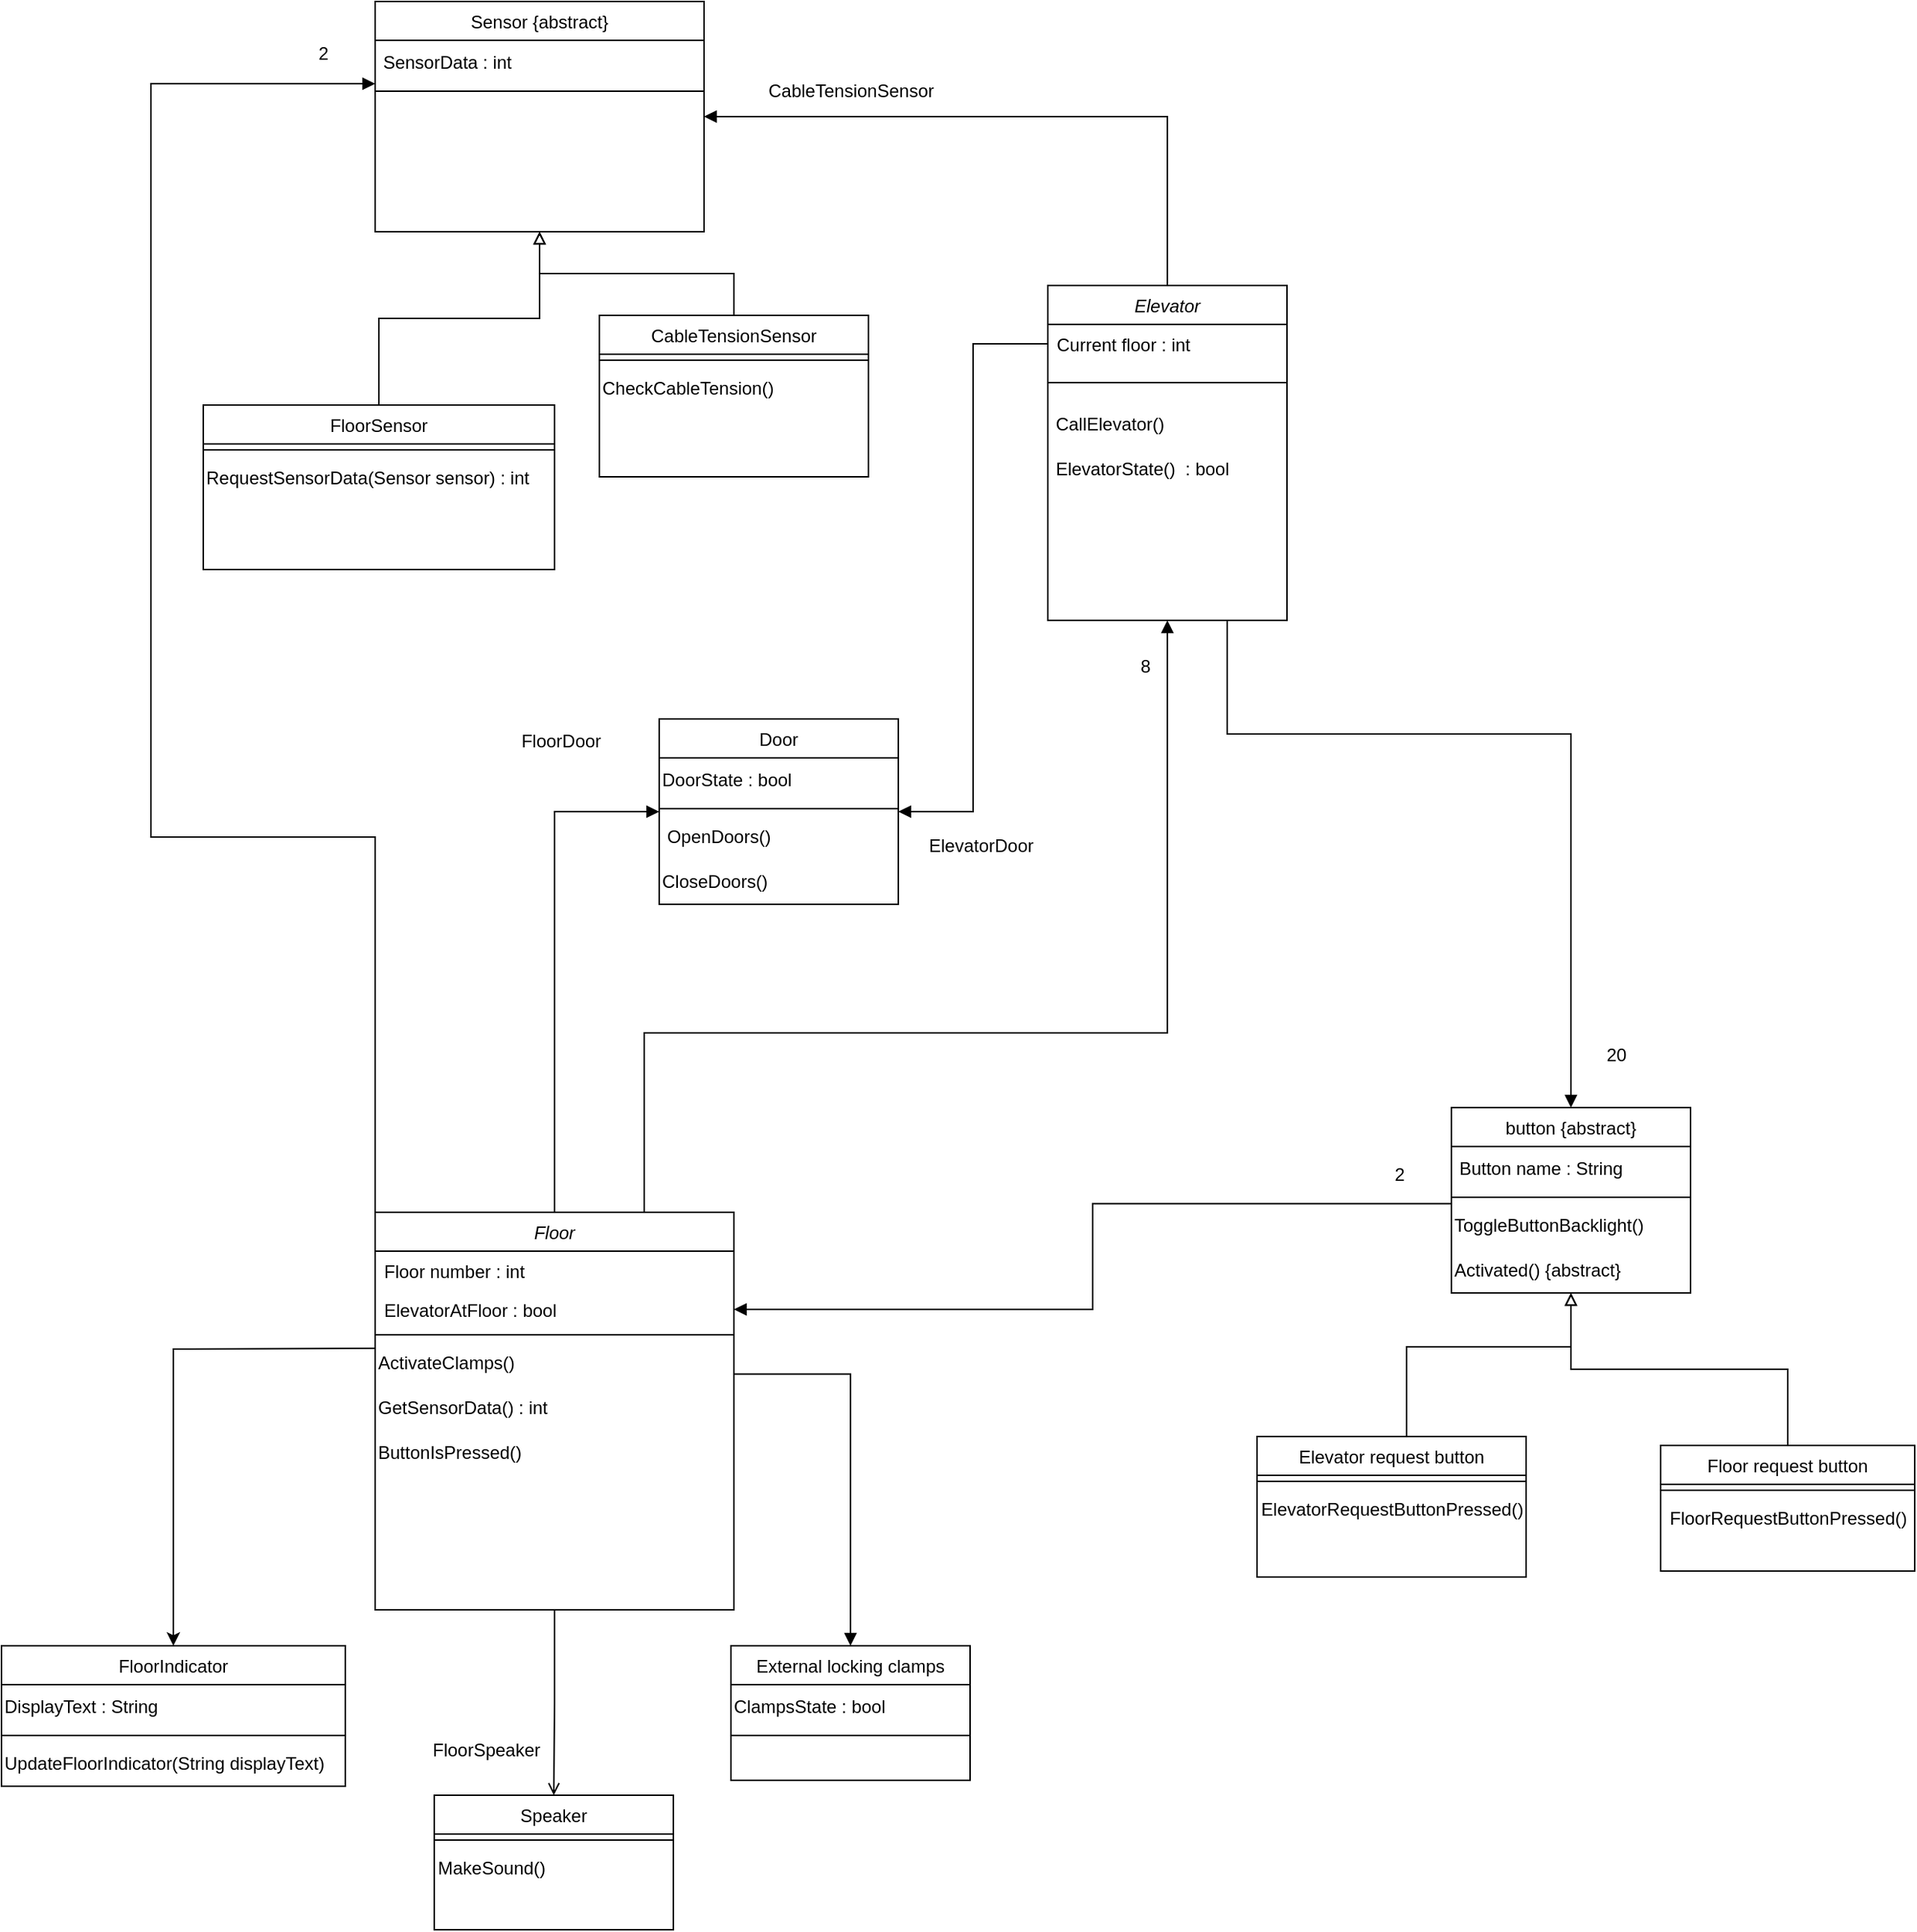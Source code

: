 <mxfile version="20.8.10" type="device"><diagram id="C5RBs43oDa-KdzZeNtuy" name="Page-1"><mxGraphModel dx="1036" dy="1783" grid="1" gridSize="10" guides="1" tooltips="1" connect="1" arrows="1" fold="1" page="1" pageScale="1" pageWidth="827" pageHeight="1169" math="0" shadow="0"><root><mxCell id="WIyWlLk6GJQsqaUBKTNV-0"/><mxCell id="WIyWlLk6GJQsqaUBKTNV-1" parent="WIyWlLk6GJQsqaUBKTNV-0"/><mxCell id="htapQNdXjbn6UJnRViUV-45" style="edgeStyle=orthogonalEdgeStyle;rounded=0;orthogonalLoop=1;jettySize=auto;html=1;entryX=0.5;entryY=0;entryDx=0;entryDy=0;endArrow=block;endFill=1;exitX=0.75;exitY=1;exitDx=0;exitDy=0;" parent="WIyWlLk6GJQsqaUBKTNV-1" source="htapQNdXjbn6UJnRViUV-2" target="htapQNdXjbn6UJnRViUV-41" edge="1"><mxGeometry relative="1" as="geometry"><mxPoint x="970" y="-90" as="sourcePoint"/><Array as="points"><mxPoint x="860" y="-30"/><mxPoint x="1090" y="-30"/></Array></mxGeometry></mxCell><mxCell id="htapQNdXjbn6UJnRViUV-53" style="edgeStyle=orthogonalEdgeStyle;rounded=0;orthogonalLoop=1;jettySize=auto;html=1;exitX=0.5;exitY=0;exitDx=0;exitDy=0;entryX=1;entryY=0.5;entryDx=0;entryDy=0;endArrow=block;endFill=1;" parent="WIyWlLk6GJQsqaUBKTNV-1" source="htapQNdXjbn6UJnRViUV-2" target="htapQNdXjbn6UJnRViUV-47" edge="1"><mxGeometry relative="1" as="geometry"/></mxCell><mxCell id="htapQNdXjbn6UJnRViUV-2" value="Elevator" style="swimlane;fontStyle=2;align=center;verticalAlign=top;childLayout=stackLayout;horizontal=1;startSize=26;horizontalStack=0;resizeParent=1;resizeLast=0;collapsible=1;marginBottom=0;rounded=0;shadow=0;strokeWidth=1;" parent="WIyWlLk6GJQsqaUBKTNV-1" vertex="1"><mxGeometry x="740" y="-330" width="160" height="224" as="geometry"><mxRectangle x="230" y="140" width="160" height="26" as="alternateBounds"/></mxGeometry></mxCell><mxCell id="htapQNdXjbn6UJnRViUV-4" value="Current floor : int" style="text;align=left;verticalAlign=top;spacingLeft=4;spacingRight=4;overflow=hidden;rotatable=0;points=[[0,0.5],[1,0.5]];portConstraint=eastwest;" parent="htapQNdXjbn6UJnRViUV-2" vertex="1"><mxGeometry y="26" width="160" height="26" as="geometry"/></mxCell><mxCell id="htapQNdXjbn6UJnRViUV-7" value="" style="line;html=1;strokeWidth=1;align=left;verticalAlign=middle;spacingTop=-1;spacingLeft=3;spacingRight=3;rotatable=0;labelPosition=right;points=[];portConstraint=eastwest;" parent="htapQNdXjbn6UJnRViUV-2" vertex="1"><mxGeometry y="52" width="160" height="26" as="geometry"/></mxCell><mxCell id="htapQNdXjbn6UJnRViUV-56" value="&amp;nbsp;CallElevator()" style="text;html=1;strokeColor=none;fillColor=none;align=left;verticalAlign=middle;whiteSpace=wrap;rounded=0;" parent="htapQNdXjbn6UJnRViUV-2" vertex="1"><mxGeometry y="78" width="160" height="30" as="geometry"/></mxCell><mxCell id="htapQNdXjbn6UJnRViUV-65" value="&amp;nbsp;ElevatorState()&amp;nbsp; : bool" style="text;html=1;strokeColor=none;fillColor=none;align=left;verticalAlign=middle;whiteSpace=wrap;rounded=0;" parent="htapQNdXjbn6UJnRViUV-2" vertex="1"><mxGeometry y="108" width="160" height="30" as="geometry"/></mxCell><mxCell id="htapQNdXjbn6UJnRViUV-8" value="Door" style="swimlane;fontStyle=0;align=center;verticalAlign=top;childLayout=stackLayout;horizontal=1;startSize=26;horizontalStack=0;resizeParent=1;resizeLast=0;collapsible=1;marginBottom=0;rounded=0;shadow=0;strokeWidth=1;" parent="WIyWlLk6GJQsqaUBKTNV-1" vertex="1"><mxGeometry x="480" y="-40" width="160" height="124" as="geometry"><mxRectangle x="550" y="140" width="160" height="26" as="alternateBounds"/></mxGeometry></mxCell><mxCell id="htapQNdXjbn6UJnRViUV-72" value="DoorState : bool" style="text;html=1;align=left;verticalAlign=middle;resizable=0;points=[];autosize=1;strokeColor=none;fillColor=none;" parent="htapQNdXjbn6UJnRViUV-8" vertex="1"><mxGeometry y="26" width="160" height="30" as="geometry"/></mxCell><mxCell id="htapQNdXjbn6UJnRViUV-9" value="" style="line;html=1;strokeWidth=1;align=left;verticalAlign=middle;spacingTop=-1;spacingLeft=3;spacingRight=3;rotatable=0;labelPosition=right;points=[];portConstraint=eastwest;" parent="htapQNdXjbn6UJnRViUV-8" vertex="1"><mxGeometry y="56" width="160" height="8" as="geometry"/></mxCell><mxCell id="htapQNdXjbn6UJnRViUV-66" value="&amp;nbsp;OpenDoors()" style="text;html=1;strokeColor=none;fillColor=none;align=left;verticalAlign=middle;whiteSpace=wrap;rounded=0;" parent="htapQNdXjbn6UJnRViUV-8" vertex="1"><mxGeometry y="64" width="160" height="30" as="geometry"/></mxCell><mxCell id="hgQ4VauAgCkkI9rlkpGe-3" value="CloseDoors()" style="text;html=1;align=left;verticalAlign=middle;resizable=0;points=[];autosize=1;strokeColor=none;fillColor=none;" parent="htapQNdXjbn6UJnRViUV-8" vertex="1"><mxGeometry y="94" width="160" height="30" as="geometry"/></mxCell><mxCell id="htapQNdXjbn6UJnRViUV-43" style="edgeStyle=orthogonalEdgeStyle;rounded=0;orthogonalLoop=1;jettySize=auto;html=1;entryX=0.5;entryY=1;entryDx=0;entryDy=0;endArrow=block;endFill=0;" parent="WIyWlLk6GJQsqaUBKTNV-1" source="htapQNdXjbn6UJnRViUV-10" target="htapQNdXjbn6UJnRViUV-41" edge="1"><mxGeometry relative="1" as="geometry"><mxPoint x="1050" y="340" as="targetPoint"/><Array as="points"><mxPoint x="980" y="380"/><mxPoint x="1090" y="380"/></Array></mxGeometry></mxCell><mxCell id="htapQNdXjbn6UJnRViUV-10" value="Elevator request button" style="swimlane;fontStyle=0;align=center;verticalAlign=top;childLayout=stackLayout;horizontal=1;startSize=26;horizontalStack=0;resizeParent=1;resizeLast=0;collapsible=1;marginBottom=0;rounded=0;shadow=0;strokeWidth=1;" parent="WIyWlLk6GJQsqaUBKTNV-1" vertex="1"><mxGeometry x="880" y="440" width="180" height="94" as="geometry"><mxRectangle x="550" y="140" width="160" height="26" as="alternateBounds"/></mxGeometry></mxCell><mxCell id="htapQNdXjbn6UJnRViUV-11" value="" style="line;html=1;strokeWidth=1;align=left;verticalAlign=middle;spacingTop=-1;spacingLeft=3;spacingRight=3;rotatable=0;labelPosition=right;points=[];portConstraint=eastwest;" parent="htapQNdXjbn6UJnRViUV-10" vertex="1"><mxGeometry y="26" width="180" height="8" as="geometry"/></mxCell><mxCell id="DHVONKRKO4GG4YaliBlj-1" value="ElevatorRequestButtonPressed()" style="text;html=1;align=center;verticalAlign=middle;resizable=0;points=[];autosize=1;strokeColor=none;fillColor=none;" parent="htapQNdXjbn6UJnRViUV-10" vertex="1"><mxGeometry y="34" width="180" height="30" as="geometry"/></mxCell><mxCell id="htapQNdXjbn6UJnRViUV-44" style="edgeStyle=orthogonalEdgeStyle;rounded=0;orthogonalLoop=1;jettySize=auto;html=1;exitX=0.5;exitY=0;exitDx=0;exitDy=0;entryX=0.5;entryY=1;entryDx=0;entryDy=0;endArrow=block;endFill=0;" parent="WIyWlLk6GJQsqaUBKTNV-1" source="htapQNdXjbn6UJnRViUV-12" target="htapQNdXjbn6UJnRViUV-41" edge="1"><mxGeometry relative="1" as="geometry"/></mxCell><mxCell id="htapQNdXjbn6UJnRViUV-12" value="Floor request button" style="swimlane;fontStyle=0;align=center;verticalAlign=top;childLayout=stackLayout;horizontal=1;startSize=26;horizontalStack=0;resizeParent=1;resizeLast=0;collapsible=1;marginBottom=0;rounded=0;shadow=0;strokeWidth=1;" parent="WIyWlLk6GJQsqaUBKTNV-1" vertex="1"><mxGeometry x="1150" y="446" width="170" height="84" as="geometry"><mxRectangle x="550" y="140" width="160" height="26" as="alternateBounds"/></mxGeometry></mxCell><mxCell id="htapQNdXjbn6UJnRViUV-13" value="" style="line;html=1;strokeWidth=1;align=left;verticalAlign=middle;spacingTop=-1;spacingLeft=3;spacingRight=3;rotatable=0;labelPosition=right;points=[];portConstraint=eastwest;" parent="htapQNdXjbn6UJnRViUV-12" vertex="1"><mxGeometry y="26" width="170" height="8" as="geometry"/></mxCell><mxCell id="DHVONKRKO4GG4YaliBlj-2" value="FloorRequestButtonPressed()&lt;br&gt;" style="text;html=1;align=center;verticalAlign=middle;resizable=0;points=[];autosize=1;strokeColor=none;fillColor=none;" parent="htapQNdXjbn6UJnRViUV-12" vertex="1"><mxGeometry y="34" width="170" height="30" as="geometry"/></mxCell><mxCell id="htapQNdXjbn6UJnRViUV-14" style="edgeStyle=orthogonalEdgeStyle;rounded=0;orthogonalLoop=1;jettySize=auto;html=1;exitX=0.5;exitY=1;exitDx=0;exitDy=0;entryX=0.5;entryY=0;entryDx=0;entryDy=0;endArrow=open;endFill=0;" parent="WIyWlLk6GJQsqaUBKTNV-1" source="htapQNdXjbn6UJnRViUV-16" target="htapQNdXjbn6UJnRViUV-25" edge="1"><mxGeometry relative="1" as="geometry"/></mxCell><mxCell id="htapQNdXjbn6UJnRViUV-52" style="edgeStyle=orthogonalEdgeStyle;rounded=0;orthogonalLoop=1;jettySize=auto;html=1;exitX=0.5;exitY=0;exitDx=0;exitDy=0;entryX=0;entryY=0.5;entryDx=0;entryDy=0;endArrow=block;endFill=1;" parent="WIyWlLk6GJQsqaUBKTNV-1" source="htapQNdXjbn6UJnRViUV-16" target="htapQNdXjbn6UJnRViUV-8" edge="1"><mxGeometry relative="1" as="geometry"/></mxCell><mxCell id="hgQ4VauAgCkkI9rlkpGe-4" style="edgeStyle=orthogonalEdgeStyle;rounded=0;orthogonalLoop=1;jettySize=auto;html=1;exitX=0.75;exitY=0;exitDx=0;exitDy=0;entryX=0.5;entryY=1;entryDx=0;entryDy=0;endArrow=block;endFill=1;" parent="WIyWlLk6GJQsqaUBKTNV-1" source="htapQNdXjbn6UJnRViUV-16" target="htapQNdXjbn6UJnRViUV-2" edge="1"><mxGeometry relative="1" as="geometry"><Array as="points"><mxPoint x="470" y="170"/><mxPoint x="820" y="170"/></Array></mxGeometry></mxCell><mxCell id="htapQNdXjbn6UJnRViUV-16" value="Floor" style="swimlane;fontStyle=2;align=center;verticalAlign=top;childLayout=stackLayout;horizontal=1;startSize=26;horizontalStack=0;resizeParent=1;resizeLast=0;collapsible=1;marginBottom=0;rounded=0;shadow=0;strokeWidth=1;" parent="WIyWlLk6GJQsqaUBKTNV-1" vertex="1"><mxGeometry x="290" y="290" width="240" height="266" as="geometry"><mxRectangle x="230" y="140" width="160" height="26" as="alternateBounds"/></mxGeometry></mxCell><mxCell id="htapQNdXjbn6UJnRViUV-17" value="Floor number : int" style="text;align=left;verticalAlign=top;spacingLeft=4;spacingRight=4;overflow=hidden;rotatable=0;points=[[0,0.5],[1,0.5]];portConstraint=eastwest;" parent="htapQNdXjbn6UJnRViUV-16" vertex="1"><mxGeometry y="26" width="240" height="26" as="geometry"/></mxCell><mxCell id="htapQNdXjbn6UJnRViUV-18" value="ElevatorAtFloor : bool" style="text;align=left;verticalAlign=top;spacingLeft=4;spacingRight=4;overflow=hidden;rotatable=0;points=[[0,0.5],[1,0.5]];portConstraint=eastwest;" parent="htapQNdXjbn6UJnRViUV-16" vertex="1"><mxGeometry y="52" width="240" height="26" as="geometry"/></mxCell><mxCell id="htapQNdXjbn6UJnRViUV-22" value="" style="line;html=1;strokeWidth=1;align=left;verticalAlign=middle;spacingTop=-1;spacingLeft=3;spacingRight=3;rotatable=0;labelPosition=right;points=[];portConstraint=eastwest;" parent="htapQNdXjbn6UJnRViUV-16" vertex="1"><mxGeometry y="78" width="240" height="8" as="geometry"/></mxCell><mxCell id="htapQNdXjbn6UJnRViUV-79" value="ActivateClamps()" style="text;html=1;align=left;verticalAlign=middle;resizable=0;points=[];autosize=1;strokeColor=none;fillColor=none;" parent="htapQNdXjbn6UJnRViUV-16" vertex="1"><mxGeometry y="86" width="240" height="30" as="geometry"/></mxCell><mxCell id="htapQNdXjbn6UJnRViUV-78" value="GetSensorData() : int&amp;nbsp;" style="text;html=1;align=left;verticalAlign=middle;resizable=0;points=[];autosize=1;strokeColor=none;fillColor=none;" parent="htapQNdXjbn6UJnRViUV-16" vertex="1"><mxGeometry y="116" width="240" height="30" as="geometry"/></mxCell><mxCell id="DHVONKRKO4GG4YaliBlj-0" value="ButtonIsPressed()" style="text;html=1;align=left;verticalAlign=middle;resizable=0;points=[];autosize=1;strokeColor=none;fillColor=none;" parent="htapQNdXjbn6UJnRViUV-16" vertex="1"><mxGeometry y="146" width="240" height="30" as="geometry"/></mxCell><mxCell id="htapQNdXjbn6UJnRViUV-49" style="edgeStyle=orthogonalEdgeStyle;rounded=0;orthogonalLoop=1;jettySize=auto;html=1;exitX=0.5;exitY=0;exitDx=0;exitDy=0;entryX=0.5;entryY=1;entryDx=0;entryDy=0;endArrow=block;endFill=0;" parent="WIyWlLk6GJQsqaUBKTNV-1" source="htapQNdXjbn6UJnRViUV-23" target="htapQNdXjbn6UJnRViUV-47" edge="1"><mxGeometry relative="1" as="geometry"/></mxCell><mxCell id="htapQNdXjbn6UJnRViUV-23" value="FloorSensor" style="swimlane;fontStyle=0;align=center;verticalAlign=top;childLayout=stackLayout;horizontal=1;startSize=26;horizontalStack=0;resizeParent=1;resizeLast=0;collapsible=1;marginBottom=0;rounded=0;shadow=0;strokeWidth=1;" parent="WIyWlLk6GJQsqaUBKTNV-1" vertex="1"><mxGeometry x="175" y="-250" width="235" height="110" as="geometry"><mxRectangle x="550" y="140" width="160" height="26" as="alternateBounds"/></mxGeometry></mxCell><mxCell id="htapQNdXjbn6UJnRViUV-24" value="" style="line;html=1;strokeWidth=1;align=left;verticalAlign=middle;spacingTop=-1;spacingLeft=3;spacingRight=3;rotatable=0;labelPosition=right;points=[];portConstraint=eastwest;" parent="htapQNdXjbn6UJnRViUV-23" vertex="1"><mxGeometry y="26" width="235" height="8" as="geometry"/></mxCell><mxCell id="htapQNdXjbn6UJnRViUV-69" value="RequestSensorData(Sensor sensor) : int" style="text;html=1;align=left;verticalAlign=middle;resizable=0;points=[];autosize=1;strokeColor=none;fillColor=none;" parent="htapQNdXjbn6UJnRViUV-23" vertex="1"><mxGeometry y="34" width="235" height="30" as="geometry"/></mxCell><mxCell id="htapQNdXjbn6UJnRViUV-25" value="Speaker" style="swimlane;fontStyle=0;align=center;verticalAlign=top;childLayout=stackLayout;horizontal=1;startSize=26;horizontalStack=0;resizeParent=1;resizeLast=0;collapsible=1;marginBottom=0;rounded=0;shadow=0;strokeWidth=1;" parent="WIyWlLk6GJQsqaUBKTNV-1" vertex="1"><mxGeometry x="329.5" y="680" width="160" height="90" as="geometry"><mxRectangle x="550" y="140" width="160" height="26" as="alternateBounds"/></mxGeometry></mxCell><mxCell id="htapQNdXjbn6UJnRViUV-26" value="" style="line;html=1;strokeWidth=1;align=left;verticalAlign=middle;spacingTop=-1;spacingLeft=3;spacingRight=3;rotatable=0;labelPosition=right;points=[];portConstraint=eastwest;" parent="htapQNdXjbn6UJnRViUV-25" vertex="1"><mxGeometry y="26" width="160" height="8" as="geometry"/></mxCell><mxCell id="htapQNdXjbn6UJnRViUV-75" value="MakeSound()" style="text;html=1;align=left;verticalAlign=middle;resizable=0;points=[];autosize=1;strokeColor=none;fillColor=none;" parent="htapQNdXjbn6UJnRViUV-25" vertex="1"><mxGeometry y="34" width="160" height="30" as="geometry"/></mxCell><mxCell id="htapQNdXjbn6UJnRViUV-50" style="edgeStyle=orthogonalEdgeStyle;rounded=0;orthogonalLoop=1;jettySize=auto;html=1;exitX=0.5;exitY=0;exitDx=0;exitDy=0;endArrow=block;endFill=0;entryX=0.5;entryY=1;entryDx=0;entryDy=0;" parent="WIyWlLk6GJQsqaUBKTNV-1" source="htapQNdXjbn6UJnRViUV-27" target="htapQNdXjbn6UJnRViUV-47" edge="1"><mxGeometry relative="1" as="geometry"><mxPoint x="370" y="-410" as="targetPoint"/></mxGeometry></mxCell><mxCell id="htapQNdXjbn6UJnRViUV-27" value="CableTensionSensor" style="swimlane;fontStyle=0;align=center;verticalAlign=top;childLayout=stackLayout;horizontal=1;startSize=26;horizontalStack=0;resizeParent=1;resizeLast=0;collapsible=1;marginBottom=0;rounded=0;shadow=0;strokeWidth=1;" parent="WIyWlLk6GJQsqaUBKTNV-1" vertex="1"><mxGeometry x="440" y="-310" width="180" height="108" as="geometry"><mxRectangle x="550" y="140" width="160" height="26" as="alternateBounds"/></mxGeometry></mxCell><mxCell id="htapQNdXjbn6UJnRViUV-28" value="" style="line;html=1;strokeWidth=1;align=left;verticalAlign=middle;spacingTop=-1;spacingLeft=3;spacingRight=3;rotatable=0;labelPosition=right;points=[];portConstraint=eastwest;" parent="htapQNdXjbn6UJnRViUV-27" vertex="1"><mxGeometry y="26" width="180" height="8" as="geometry"/></mxCell><mxCell id="hgQ4VauAgCkkI9rlkpGe-0" value="CheckCableTension()" style="text;html=1;align=left;verticalAlign=middle;resizable=0;points=[];autosize=1;strokeColor=none;fillColor=none;" parent="htapQNdXjbn6UJnRViUV-27" vertex="1"><mxGeometry y="34" width="180" height="30" as="geometry"/></mxCell><mxCell id="htapQNdXjbn6UJnRViUV-30" value="FloorIndicator" style="swimlane;fontStyle=0;align=center;verticalAlign=top;childLayout=stackLayout;horizontal=1;startSize=26;horizontalStack=0;resizeParent=1;resizeLast=0;collapsible=1;marginBottom=0;rounded=0;shadow=0;strokeWidth=1;" parent="WIyWlLk6GJQsqaUBKTNV-1" vertex="1"><mxGeometry x="40" y="580" width="230" height="94" as="geometry"><mxRectangle x="550" y="140" width="160" height="26" as="alternateBounds"/></mxGeometry></mxCell><mxCell id="htapQNdXjbn6UJnRViUV-73" value="DisplayText : String" style="text;html=1;align=left;verticalAlign=middle;resizable=0;points=[];autosize=1;strokeColor=none;fillColor=none;" parent="htapQNdXjbn6UJnRViUV-30" vertex="1"><mxGeometry y="26" width="230" height="30" as="geometry"/></mxCell><mxCell id="htapQNdXjbn6UJnRViUV-31" value="" style="line;html=1;strokeWidth=1;align=left;verticalAlign=middle;spacingTop=-1;spacingLeft=3;spacingRight=3;rotatable=0;labelPosition=right;points=[];portConstraint=eastwest;" parent="htapQNdXjbn6UJnRViUV-30" vertex="1"><mxGeometry y="56" width="230" height="8" as="geometry"/></mxCell><mxCell id="hgQ4VauAgCkkI9rlkpGe-1" value="UpdateFloorIndicator(String displayText)" style="text;html=1;align=left;verticalAlign=middle;resizable=0;points=[];autosize=1;strokeColor=none;fillColor=none;" parent="htapQNdXjbn6UJnRViUV-30" vertex="1"><mxGeometry y="64" width="230" height="30" as="geometry"/></mxCell><mxCell id="htapQNdXjbn6UJnRViUV-35" value="External locking clamps" style="swimlane;fontStyle=0;align=center;verticalAlign=top;childLayout=stackLayout;horizontal=1;startSize=26;horizontalStack=0;resizeParent=1;resizeLast=0;collapsible=1;marginBottom=0;rounded=0;shadow=0;strokeWidth=1;" parent="WIyWlLk6GJQsqaUBKTNV-1" vertex="1"><mxGeometry x="528" y="580" width="160" height="90" as="geometry"><mxRectangle x="550" y="140" width="160" height="26" as="alternateBounds"/></mxGeometry></mxCell><mxCell id="htapQNdXjbn6UJnRViUV-81" value="ClampsState : bool" style="text;html=1;align=left;verticalAlign=middle;resizable=0;points=[];autosize=1;strokeColor=none;fillColor=none;" parent="htapQNdXjbn6UJnRViUV-35" vertex="1"><mxGeometry y="26" width="160" height="30" as="geometry"/></mxCell><mxCell id="htapQNdXjbn6UJnRViUV-36" value="" style="line;html=1;strokeWidth=1;align=left;verticalAlign=middle;spacingTop=-1;spacingLeft=3;spacingRight=3;rotatable=0;labelPosition=right;points=[];portConstraint=eastwest;" parent="htapQNdXjbn6UJnRViUV-35" vertex="1"><mxGeometry y="56" width="160" height="8" as="geometry"/></mxCell><mxCell id="htapQNdXjbn6UJnRViUV-40" style="edgeStyle=orthogonalEdgeStyle;rounded=0;orthogonalLoop=1;jettySize=auto;html=1;entryX=0.5;entryY=0;entryDx=0;entryDy=0;" parent="WIyWlLk6GJQsqaUBKTNV-1" target="htapQNdXjbn6UJnRViUV-30" edge="1"><mxGeometry relative="1" as="geometry"><mxPoint x="290" y="381" as="sourcePoint"/></mxGeometry></mxCell><mxCell id="htapQNdXjbn6UJnRViUV-41" value="button {abstract}" style="swimlane;fontStyle=0;align=center;verticalAlign=top;childLayout=stackLayout;horizontal=1;startSize=26;horizontalStack=0;resizeParent=1;resizeLast=0;collapsible=1;marginBottom=0;rounded=0;shadow=0;strokeWidth=1;" parent="WIyWlLk6GJQsqaUBKTNV-1" vertex="1"><mxGeometry x="1010" y="220" width="160" height="124" as="geometry"><mxRectangle x="550" y="140" width="160" height="26" as="alternateBounds"/></mxGeometry></mxCell><mxCell id="htapQNdXjbn6UJnRViUV-57" value="&amp;nbsp;Button name : String" style="text;html=1;align=left;verticalAlign=middle;resizable=0;points=[];autosize=1;strokeColor=none;fillColor=none;" parent="htapQNdXjbn6UJnRViUV-41" vertex="1"><mxGeometry y="26" width="160" height="30" as="geometry"/></mxCell><mxCell id="htapQNdXjbn6UJnRViUV-42" value="" style="line;html=1;strokeWidth=1;align=left;verticalAlign=middle;spacingTop=-1;spacingLeft=3;spacingRight=3;rotatable=0;labelPosition=right;points=[];portConstraint=eastwest;" parent="htapQNdXjbn6UJnRViUV-41" vertex="1"><mxGeometry y="56" width="160" height="8" as="geometry"/></mxCell><mxCell id="htapQNdXjbn6UJnRViUV-80" value="ToggleButtonBacklight()" style="text;html=1;align=left;verticalAlign=middle;resizable=0;points=[];autosize=1;strokeColor=none;fillColor=none;" parent="htapQNdXjbn6UJnRViUV-41" vertex="1"><mxGeometry y="64" width="160" height="30" as="geometry"/></mxCell><mxCell id="htapQNdXjbn6UJnRViUV-84" value="Activated() {abstract}" style="text;html=1;align=left;verticalAlign=middle;resizable=0;points=[];autosize=1;strokeColor=none;fillColor=none;" parent="htapQNdXjbn6UJnRViUV-41" vertex="1"><mxGeometry y="94" width="160" height="30" as="geometry"/></mxCell><mxCell id="htapQNdXjbn6UJnRViUV-47" value="Sensor {abstract}" style="swimlane;fontStyle=0;align=center;verticalAlign=top;childLayout=stackLayout;horizontal=1;startSize=26;horizontalStack=0;resizeParent=1;resizeLast=0;collapsible=1;marginBottom=0;rounded=0;shadow=0;strokeWidth=1;" parent="WIyWlLk6GJQsqaUBKTNV-1" vertex="1"><mxGeometry x="290" y="-520" width="220" height="154" as="geometry"><mxRectangle x="550" y="140" width="160" height="26" as="alternateBounds"/></mxGeometry></mxCell><mxCell id="htapQNdXjbn6UJnRViUV-63" value="&amp;nbsp;SensorData : int" style="text;html=1;align=left;verticalAlign=middle;resizable=0;points=[];autosize=1;strokeColor=none;fillColor=none;" parent="htapQNdXjbn6UJnRViUV-47" vertex="1"><mxGeometry y="26" width="220" height="30" as="geometry"/></mxCell><mxCell id="htapQNdXjbn6UJnRViUV-48" value="" style="line;html=1;strokeWidth=1;align=left;verticalAlign=middle;spacingTop=-1;spacingLeft=3;spacingRight=3;rotatable=0;labelPosition=right;points=[];portConstraint=eastwest;" parent="htapQNdXjbn6UJnRViUV-47" vertex="1"><mxGeometry y="56" width="220" height="8" as="geometry"/></mxCell><mxCell id="htapQNdXjbn6UJnRViUV-51" style="edgeStyle=orthogonalEdgeStyle;rounded=0;orthogonalLoop=1;jettySize=auto;html=1;exitX=0;exitY=0.5;exitDx=0;exitDy=0;entryX=1;entryY=0.5;entryDx=0;entryDy=0;endArrow=block;endFill=1;" parent="WIyWlLk6GJQsqaUBKTNV-1" source="htapQNdXjbn6UJnRViUV-4" target="htapQNdXjbn6UJnRViUV-8" edge="1"><mxGeometry relative="1" as="geometry"/></mxCell><mxCell id="htapQNdXjbn6UJnRViUV-54" style="edgeStyle=orthogonalEdgeStyle;rounded=0;orthogonalLoop=1;jettySize=auto;html=1;exitX=0;exitY=0.5;exitDx=0;exitDy=0;endArrow=block;endFill=1;" parent="WIyWlLk6GJQsqaUBKTNV-1" source="htapQNdXjbn6UJnRViUV-17" edge="1"><mxGeometry relative="1" as="geometry"><mxPoint x="290" y="-465" as="targetPoint"/><Array as="points"><mxPoint x="140" y="39"/><mxPoint x="140" y="-465"/></Array></mxGeometry></mxCell><mxCell id="htapQNdXjbn6UJnRViUV-55" style="edgeStyle=orthogonalEdgeStyle;rounded=0;orthogonalLoop=1;jettySize=auto;html=1;exitX=1.001;exitY=0.741;exitDx=0;exitDy=0;entryX=0.5;entryY=0;entryDx=0;entryDy=0;endArrow=block;endFill=1;exitPerimeter=0;" parent="WIyWlLk6GJQsqaUBKTNV-1" source="htapQNdXjbn6UJnRViUV-79" target="htapQNdXjbn6UJnRViUV-35" edge="1"><mxGeometry relative="1" as="geometry"/></mxCell><mxCell id="htapQNdXjbn6UJnRViUV-58" value="2" style="text;html=1;align=center;verticalAlign=middle;resizable=0;points=[];autosize=1;strokeColor=none;fillColor=none;" parent="WIyWlLk6GJQsqaUBKTNV-1" vertex="1"><mxGeometry x="960" y="250" width="30" height="30" as="geometry"/></mxCell><mxCell id="htapQNdXjbn6UJnRViUV-59" value="2" style="text;html=1;align=center;verticalAlign=middle;resizable=0;points=[];autosize=1;strokeColor=none;fillColor=none;" parent="WIyWlLk6GJQsqaUBKTNV-1" vertex="1"><mxGeometry x="240" y="-500" width="30" height="30" as="geometry"/></mxCell><mxCell id="htapQNdXjbn6UJnRViUV-60" value="FloorDoor" style="text;html=1;align=center;verticalAlign=middle;resizable=0;points=[];autosize=1;strokeColor=none;fillColor=none;" parent="WIyWlLk6GJQsqaUBKTNV-1" vertex="1"><mxGeometry x="374" y="-40" width="80" height="30" as="geometry"/></mxCell><mxCell id="htapQNdXjbn6UJnRViUV-61" value="ElevatorDoor" style="text;html=1;align=center;verticalAlign=middle;resizable=0;points=[];autosize=1;strokeColor=none;fillColor=none;" parent="WIyWlLk6GJQsqaUBKTNV-1" vertex="1"><mxGeometry x="650" y="30" width="90" height="30" as="geometry"/></mxCell><mxCell id="htapQNdXjbn6UJnRViUV-74" value="20" style="text;html=1;align=center;verticalAlign=middle;resizable=0;points=[];autosize=1;strokeColor=none;fillColor=none;" parent="WIyWlLk6GJQsqaUBKTNV-1" vertex="1"><mxGeometry x="1100" y="170" width="40" height="30" as="geometry"/></mxCell><mxCell id="htapQNdXjbn6UJnRViUV-82" value="CableTensionSensor" style="text;html=1;align=center;verticalAlign=middle;resizable=0;points=[];autosize=1;strokeColor=none;fillColor=none;" parent="WIyWlLk6GJQsqaUBKTNV-1" vertex="1"><mxGeometry x="543" y="-475" width="130" height="30" as="geometry"/></mxCell><mxCell id="htapQNdXjbn6UJnRViUV-83" value="FloorSpeaker" style="text;html=1;align=center;verticalAlign=middle;resizable=0;points=[];autosize=1;strokeColor=none;fillColor=none;" parent="WIyWlLk6GJQsqaUBKTNV-1" vertex="1"><mxGeometry x="314" y="635" width="100" height="30" as="geometry"/></mxCell><mxCell id="htapQNdXjbn6UJnRViUV-46" style="edgeStyle=orthogonalEdgeStyle;rounded=0;orthogonalLoop=1;jettySize=auto;html=1;exitX=0.001;exitY=1.274;exitDx=0;exitDy=0;entryX=1;entryY=0.5;entryDx=0;entryDy=0;endArrow=block;endFill=1;exitPerimeter=0;" parent="WIyWlLk6GJQsqaUBKTNV-1" source="htapQNdXjbn6UJnRViUV-57" target="htapQNdXjbn6UJnRViUV-18" edge="1"><mxGeometry relative="1" as="geometry"/></mxCell><mxCell id="hgQ4VauAgCkkI9rlkpGe-5" value="8" style="text;html=1;align=center;verticalAlign=middle;resizable=0;points=[];autosize=1;strokeColor=none;fillColor=none;" parent="WIyWlLk6GJQsqaUBKTNV-1" vertex="1"><mxGeometry x="790" y="-90" width="30" height="30" as="geometry"/></mxCell></root></mxGraphModel></diagram></mxfile>